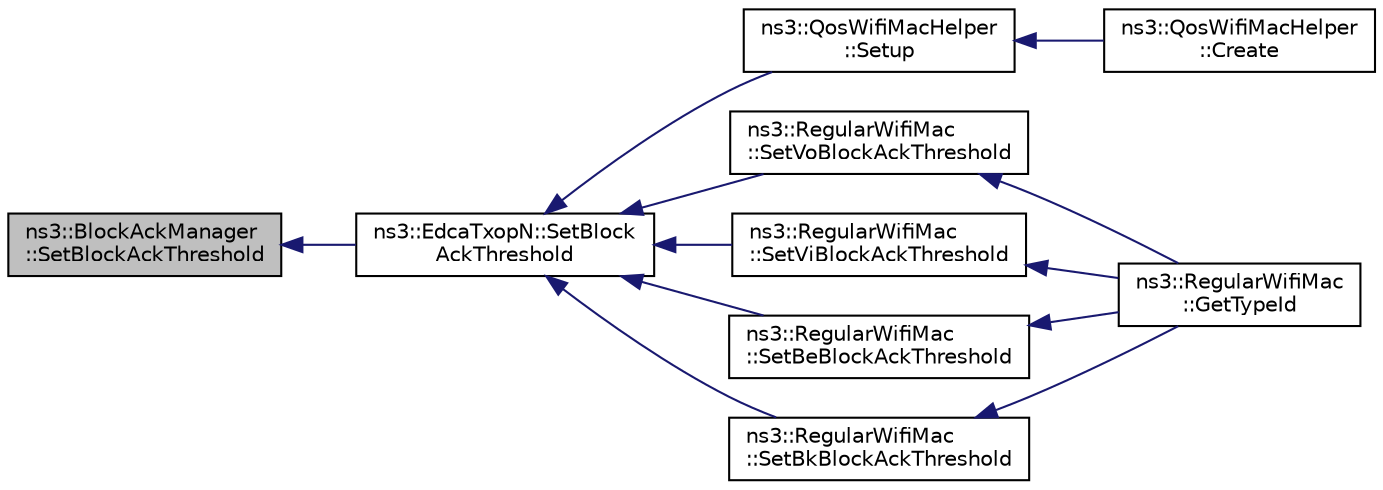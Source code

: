 digraph "ns3::BlockAckManager::SetBlockAckThreshold"
{
  edge [fontname="Helvetica",fontsize="10",labelfontname="Helvetica",labelfontsize="10"];
  node [fontname="Helvetica",fontsize="10",shape=record];
  rankdir="LR";
  Node1 [label="ns3::BlockAckManager\l::SetBlockAckThreshold",height=0.2,width=0.4,color="black", fillcolor="grey75", style="filled", fontcolor="black"];
  Node1 -> Node2 [dir="back",color="midnightblue",fontsize="10",style="solid"];
  Node2 [label="ns3::EdcaTxopN::SetBlock\lAckThreshold",height=0.2,width=0.4,color="black", fillcolor="white", style="filled",URL="$dc/db8/classns3_1_1EdcaTxopN.html#a092b5466cdec7451630131c6b27be6a2"];
  Node2 -> Node3 [dir="back",color="midnightblue",fontsize="10",style="solid"];
  Node3 [label="ns3::QosWifiMacHelper\l::Setup",height=0.2,width=0.4,color="black", fillcolor="white", style="filled",URL="$de/d2d/classns3_1_1QosWifiMacHelper.html#afa4b9a2a5bcf68fbb81ebedb7d09bf7a"];
  Node3 -> Node4 [dir="back",color="midnightblue",fontsize="10",style="solid"];
  Node4 [label="ns3::QosWifiMacHelper\l::Create",height=0.2,width=0.4,color="black", fillcolor="white", style="filled",URL="$de/d2d/classns3_1_1QosWifiMacHelper.html#a4a2afe230ee4a2ed2f155beb5a874d95"];
  Node2 -> Node5 [dir="back",color="midnightblue",fontsize="10",style="solid"];
  Node5 [label="ns3::RegularWifiMac\l::SetVoBlockAckThreshold",height=0.2,width=0.4,color="black", fillcolor="white", style="filled",URL="$df/db9/classns3_1_1RegularWifiMac.html#a57a6d060a150969619a9477a0ccbb49d"];
  Node5 -> Node6 [dir="back",color="midnightblue",fontsize="10",style="solid"];
  Node6 [label="ns3::RegularWifiMac\l::GetTypeId",height=0.2,width=0.4,color="black", fillcolor="white", style="filled",URL="$df/db9/classns3_1_1RegularWifiMac.html#a8f882e251de837e5cc2022b25604dc01",tooltip="Get the type ID. "];
  Node2 -> Node7 [dir="back",color="midnightblue",fontsize="10",style="solid"];
  Node7 [label="ns3::RegularWifiMac\l::SetViBlockAckThreshold",height=0.2,width=0.4,color="black", fillcolor="white", style="filled",URL="$df/db9/classns3_1_1RegularWifiMac.html#a003eb9b1b39038d0bab3725a18a03895"];
  Node7 -> Node6 [dir="back",color="midnightblue",fontsize="10",style="solid"];
  Node2 -> Node8 [dir="back",color="midnightblue",fontsize="10",style="solid"];
  Node8 [label="ns3::RegularWifiMac\l::SetBeBlockAckThreshold",height=0.2,width=0.4,color="black", fillcolor="white", style="filled",URL="$df/db9/classns3_1_1RegularWifiMac.html#ab026ece3a3a3e3b9b66132d4d91589c1"];
  Node8 -> Node6 [dir="back",color="midnightblue",fontsize="10",style="solid"];
  Node2 -> Node9 [dir="back",color="midnightblue",fontsize="10",style="solid"];
  Node9 [label="ns3::RegularWifiMac\l::SetBkBlockAckThreshold",height=0.2,width=0.4,color="black", fillcolor="white", style="filled",URL="$df/db9/classns3_1_1RegularWifiMac.html#a4f57767c82eb4aaced365acda69d8974"];
  Node9 -> Node6 [dir="back",color="midnightblue",fontsize="10",style="solid"];
}
